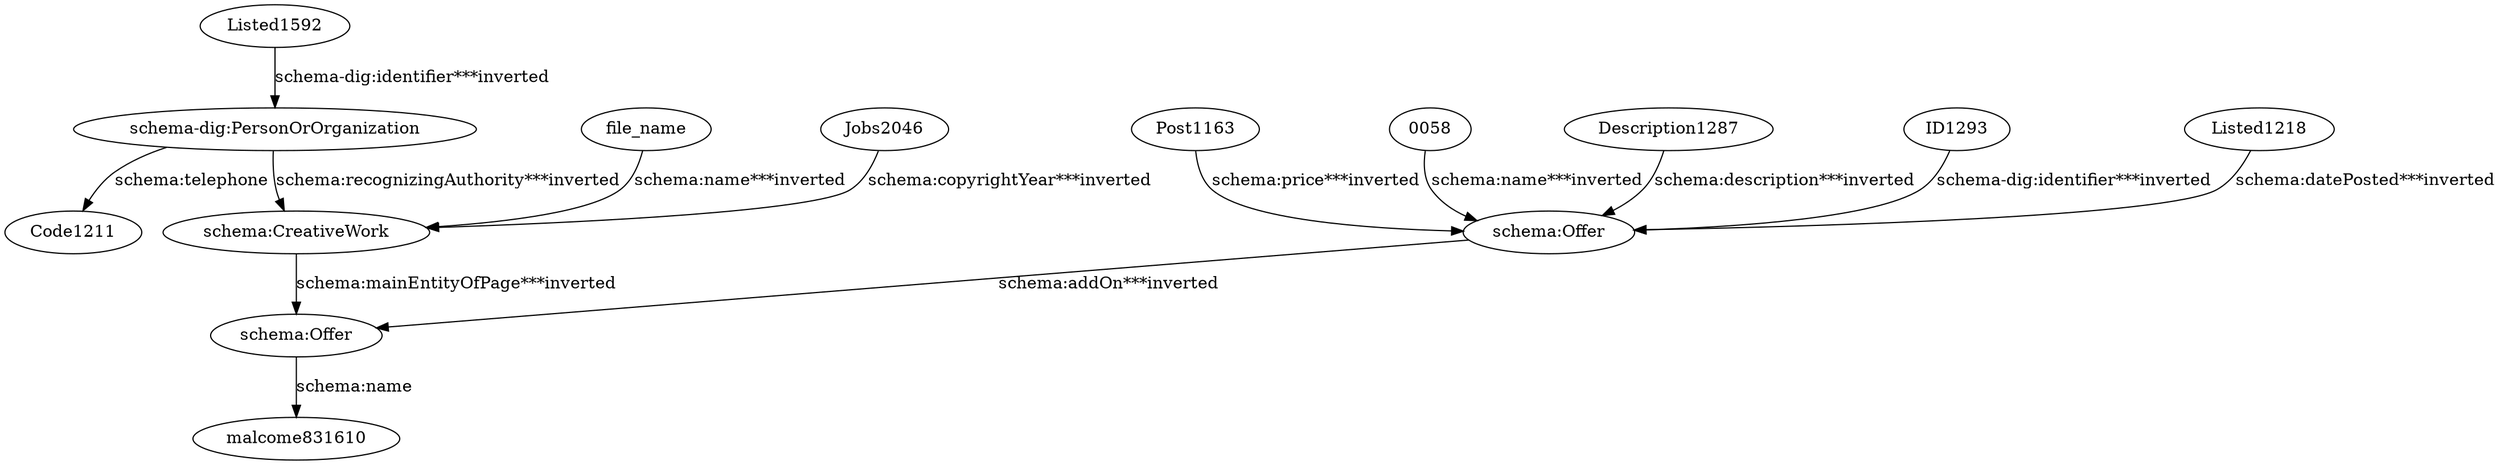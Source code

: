 digraph {
  "0058" [type=attribute_name,label="0058"]
  "schema:Offer1" [type=class_uri,label="schema:Offer"]
  Description1287 [type=attribute_name,label=Description1287]
  ID1293 [type=attribute_name,label=ID1293]
  Jobs2046 [type=attribute_name,label=Jobs2046]
  "schema:CreativeWork1" [type=class_uri,label="schema:CreativeWork"]
  Listed1218 [type=attribute_name,label=Listed1218]
  Listed1592 [type=attribute_name,label=Listed1592]
  "schema-dig:PersonOrOrganization1" [type=class_uri,label="schema-dig:PersonOrOrganization"]
  Post1163 [type=attribute_name,label=Post1163]
  file_name [type=attribute_name,label=file_name]
  Code1211 [type=attribute_name,label=Code1211]
  "schema:Offer2" [type=class_uri,label="schema:Offer"]
  malcome831610 [type=attribute_name,label=malcome831610]
  "0058" -> "schema:Offer1" [type=st_property_uri,label="schema:name***inverted",weight=1]
  Description1287 -> "schema:Offer1" [type=st_property_uri,label="schema:description***inverted",weight=1]
  ID1293 -> "schema:Offer1" [type=st_property_uri,label="schema-dig:identifier***inverted",weight=1]
  Jobs2046 -> "schema:CreativeWork1" [type=st_property_uri,label="schema:copyrightYear***inverted",weight=1]
  Listed1218 -> "schema:Offer1" [type=st_property_uri,label="schema:datePosted***inverted",weight=1]
  Listed1592 -> "schema-dig:PersonOrOrganization1" [type=st_property_uri,label="schema-dig:identifier***inverted",weight=1]
  Post1163 -> "schema:Offer1" [type=st_property_uri,label="schema:price***inverted",weight=1]
  file_name -> "schema:CreativeWork1" [type=st_property_uri,label="schema:name***inverted",weight=1]
  "schema-dig:PersonOrOrganization1" -> Code1211 [label="schema:telephone",type=st_property_uri]
  "schema-dig:PersonOrOrganization1" -> "schema:CreativeWork1" [type=inherited,label="schema:recognizingAuthority***inverted",weight=4]
  "schema:CreativeWork1" -> "schema:Offer2" [type=inherited,label="schema:mainEntityOfPage***inverted",weight=4]
  "schema:Offer1" -> "schema:Offer2" [type=direct_property_uri,label="schema:addOn***inverted",weight=1]
  "schema:Offer2" -> malcome831610 [label="schema:name",type=st_property_uri]
}
